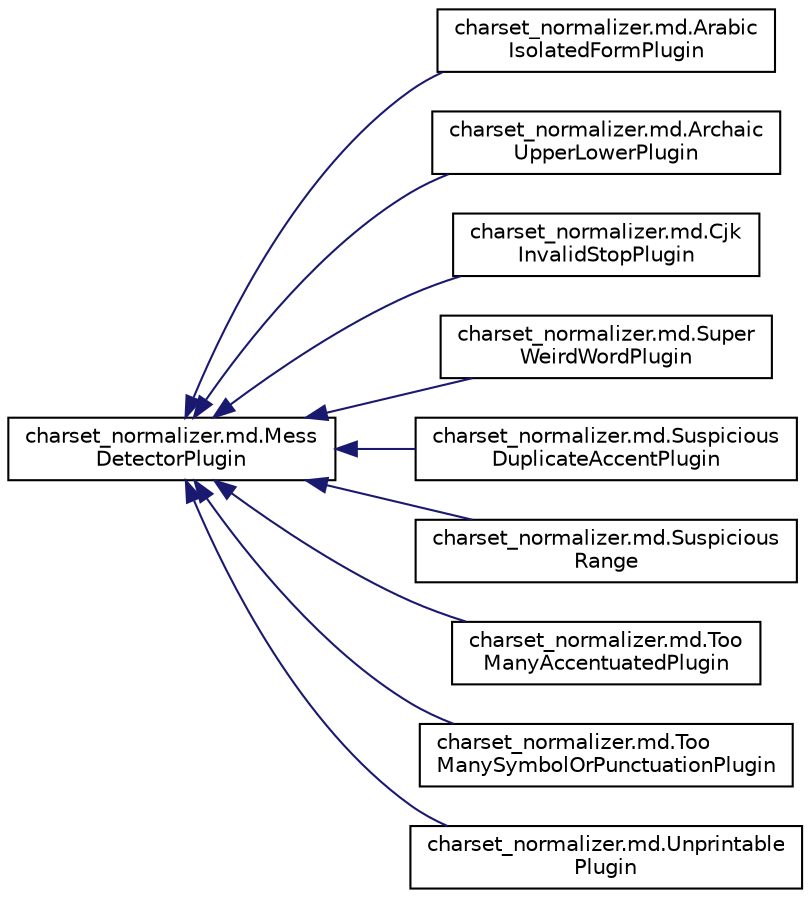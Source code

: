 digraph "Graphical Class Hierarchy"
{
 // LATEX_PDF_SIZE
  edge [fontname="Helvetica",fontsize="10",labelfontname="Helvetica",labelfontsize="10"];
  node [fontname="Helvetica",fontsize="10",shape=record];
  rankdir="LR";
  Node0 [label="charset_normalizer.md.Mess\lDetectorPlugin",height=0.2,width=0.4,color="black", fillcolor="white", style="filled",URL="$classcharset__normalizer_1_1md_1_1MessDetectorPlugin.html",tooltip=" "];
  Node0 -> Node1 [dir="back",color="midnightblue",fontsize="10",style="solid",fontname="Helvetica"];
  Node1 [label="charset_normalizer.md.Arabic\lIsolatedFormPlugin",height=0.2,width=0.4,color="black", fillcolor="white", style="filled",URL="$classcharset__normalizer_1_1md_1_1ArabicIsolatedFormPlugin.html",tooltip=" "];
  Node0 -> Node2 [dir="back",color="midnightblue",fontsize="10",style="solid",fontname="Helvetica"];
  Node2 [label="charset_normalizer.md.Archaic\lUpperLowerPlugin",height=0.2,width=0.4,color="black", fillcolor="white", style="filled",URL="$classcharset__normalizer_1_1md_1_1ArchaicUpperLowerPlugin.html",tooltip=" "];
  Node0 -> Node3 [dir="back",color="midnightblue",fontsize="10",style="solid",fontname="Helvetica"];
  Node3 [label="charset_normalizer.md.Cjk\lInvalidStopPlugin",height=0.2,width=0.4,color="black", fillcolor="white", style="filled",URL="$classcharset__normalizer_1_1md_1_1CjkInvalidStopPlugin.html",tooltip=" "];
  Node0 -> Node4 [dir="back",color="midnightblue",fontsize="10",style="solid",fontname="Helvetica"];
  Node4 [label="charset_normalizer.md.Super\lWeirdWordPlugin",height=0.2,width=0.4,color="black", fillcolor="white", style="filled",URL="$classcharset__normalizer_1_1md_1_1SuperWeirdWordPlugin.html",tooltip=" "];
  Node0 -> Node5 [dir="back",color="midnightblue",fontsize="10",style="solid",fontname="Helvetica"];
  Node5 [label="charset_normalizer.md.Suspicious\lDuplicateAccentPlugin",height=0.2,width=0.4,color="black", fillcolor="white", style="filled",URL="$classcharset__normalizer_1_1md_1_1SuspiciousDuplicateAccentPlugin.html",tooltip=" "];
  Node0 -> Node6 [dir="back",color="midnightblue",fontsize="10",style="solid",fontname="Helvetica"];
  Node6 [label="charset_normalizer.md.Suspicious\lRange",height=0.2,width=0.4,color="black", fillcolor="white", style="filled",URL="$classcharset__normalizer_1_1md_1_1SuspiciousRange.html",tooltip=" "];
  Node0 -> Node7 [dir="back",color="midnightblue",fontsize="10",style="solid",fontname="Helvetica"];
  Node7 [label="charset_normalizer.md.Too\lManyAccentuatedPlugin",height=0.2,width=0.4,color="black", fillcolor="white", style="filled",URL="$classcharset__normalizer_1_1md_1_1TooManyAccentuatedPlugin.html",tooltip=" "];
  Node0 -> Node8 [dir="back",color="midnightblue",fontsize="10",style="solid",fontname="Helvetica"];
  Node8 [label="charset_normalizer.md.Too\lManySymbolOrPunctuationPlugin",height=0.2,width=0.4,color="black", fillcolor="white", style="filled",URL="$classcharset__normalizer_1_1md_1_1TooManySymbolOrPunctuationPlugin.html",tooltip=" "];
  Node0 -> Node9 [dir="back",color="midnightblue",fontsize="10",style="solid",fontname="Helvetica"];
  Node9 [label="charset_normalizer.md.Unprintable\lPlugin",height=0.2,width=0.4,color="black", fillcolor="white", style="filled",URL="$classcharset__normalizer_1_1md_1_1UnprintablePlugin.html",tooltip=" "];
}
